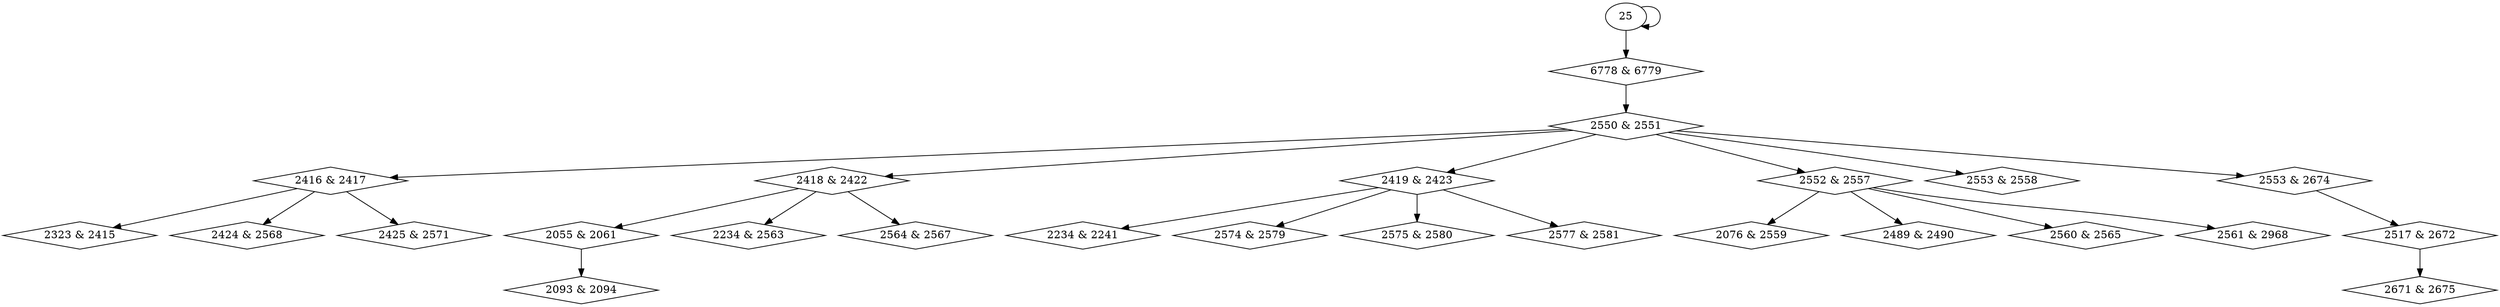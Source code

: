 digraph {
0 [label = "2055 & 2061", shape = diamond];
1 [label = "2076 & 2559", shape = diamond];
2 [label = "2093 & 2094", shape = diamond];
3 [label = "2234 & 2241", shape = diamond];
4 [label = "2234 & 2563", shape = diamond];
5 [label = "2323 & 2415", shape = diamond];
6 [label = "2416 & 2417", shape = diamond];
7 [label = "2418 & 2422", shape = diamond];
8 [label = "2419 & 2423", shape = diamond];
9 [label = "2424 & 2568", shape = diamond];
10 [label = "2425 & 2571", shape = diamond];
11 [label = "2489 & 2490", shape = diamond];
12 [label = "2517 & 2672", shape = diamond];
13 [label = "2550 & 2551", shape = diamond];
14 [label = "2552 & 2557", shape = diamond];
15 [label = "2553 & 2558", shape = diamond];
16 [label = "2553 & 2674", shape = diamond];
17 [label = "2560 & 2565", shape = diamond];
18 [label = "2561 & 2968", shape = diamond];
19 [label = "2564 & 2567", shape = diamond];
20 [label = "2574 & 2579", shape = diamond];
21 [label = "2575 & 2580", shape = diamond];
22 [label = "2577 & 2581", shape = diamond];
23 [label = "2671 & 2675", shape = diamond];
24 [label = "6778 & 6779", shape = diamond];
7 -> 0;
14 -> 1;
0 -> 2;
8 -> 3;
7 -> 4;
6 -> 5;
13 -> 6;
13 -> 7;
13 -> 8;
6 -> 9;
6 -> 10;
14 -> 11;
16 -> 12;
24 -> 13;
13 -> 14;
13 -> 15;
13 -> 16;
14 -> 17;
14 -> 18;
7 -> 19;
8 -> 20;
8 -> 21;
8 -> 22;
12 -> 23;
25 -> 24;
25 -> 25;
}
